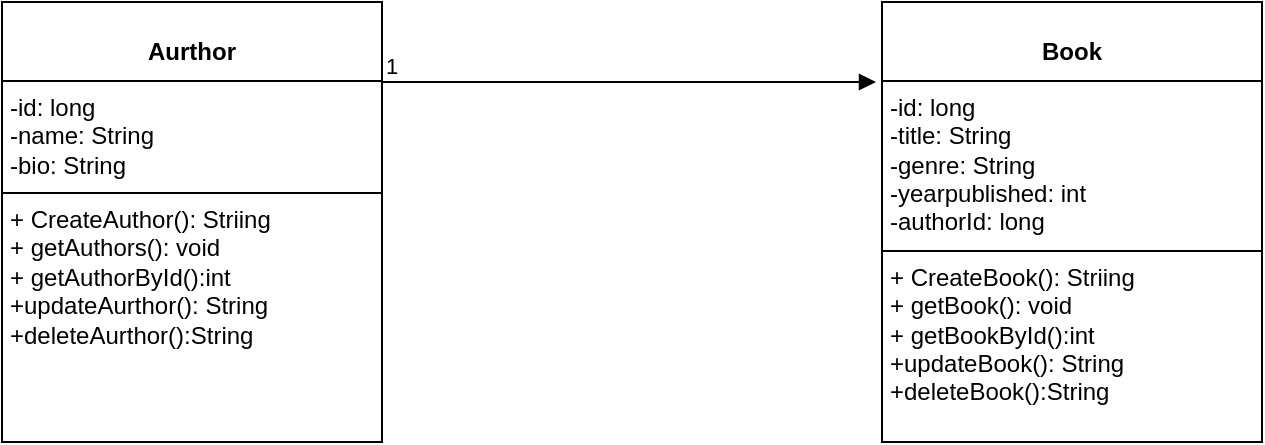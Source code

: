 <mxfile version="28.0.4">
  <diagram name="Page-1" id="DCHHxEWAqqzoIMsnU7jH">
    <mxGraphModel dx="1111" dy="563" grid="1" gridSize="10" guides="1" tooltips="1" connect="1" arrows="1" fold="1" page="1" pageScale="1" pageWidth="850" pageHeight="1100" math="0" shadow="0">
      <root>
        <mxCell id="0" />
        <mxCell id="1" parent="0" />
        <mxCell id="0L0h5aY-eXoXIan1Ehyk-1" value="&lt;p style=&quot;margin:0px;margin-top:4px;text-align:center;&quot;&gt;&lt;br&gt;&lt;b&gt;Aurthor&lt;/b&gt;&lt;/p&gt;&lt;hr size=&quot;1&quot; style=&quot;border-style:solid;&quot;&gt;&lt;p style=&quot;margin:0px;margin-left:4px;&quot;&gt;-id: long&lt;/p&gt;&lt;p style=&quot;margin:0px;margin-left:4px;&quot;&gt;-name: String&lt;/p&gt;&lt;p style=&quot;margin:0px;margin-left:4px;&quot;&gt;-bio: String&lt;/p&gt;&lt;hr size=&quot;1&quot; style=&quot;border-style:solid;&quot;&gt;&lt;p style=&quot;margin:0px;margin-left:4px;&quot;&gt;+ CreateAuthor(): Striing&lt;br&gt;+ getAuthors(): void&lt;/p&gt;&lt;p style=&quot;margin:0px;margin-left:4px;&quot;&gt;+ getAuthorById():int&lt;/p&gt;&lt;p style=&quot;margin:0px;margin-left:4px;&quot;&gt;+updateAurthor(): String&lt;/p&gt;&lt;p style=&quot;margin:0px;margin-left:4px;&quot;&gt;+deleteAurthor():String&lt;/p&gt;" style="verticalAlign=top;align=left;overflow=fill;html=1;whiteSpace=wrap;" vertex="1" parent="1">
          <mxGeometry x="50" y="60" width="190" height="220" as="geometry" />
        </mxCell>
        <mxCell id="0L0h5aY-eXoXIan1Ehyk-2" value="&lt;p style=&quot;margin:0px;margin-top:4px;text-align:center;&quot;&gt;&lt;br&gt;&lt;b&gt;Book&lt;/b&gt;&lt;/p&gt;&lt;hr size=&quot;1&quot; style=&quot;border-style:solid;&quot;&gt;&lt;p style=&quot;margin:0px;margin-left:4px;&quot;&gt;-id: long&lt;/p&gt;&lt;p style=&quot;margin:0px;margin-left:4px;&quot;&gt;-title: String&lt;/p&gt;&lt;p style=&quot;margin:0px;margin-left:4px;&quot;&gt;-genre: String&lt;/p&gt;&lt;p style=&quot;margin:0px;margin-left:4px;&quot;&gt;-yearpublished: int&lt;/p&gt;&lt;p style=&quot;margin:0px;margin-left:4px;&quot;&gt;-authorId: long&lt;/p&gt;&lt;hr size=&quot;1&quot; style=&quot;border-style:solid;&quot;&gt;&lt;p style=&quot;margin:0px;margin-left:4px;&quot;&gt;+ CreateBook(): Striing&lt;br&gt;+ getBook(): void&lt;/p&gt;&lt;p style=&quot;margin:0px;margin-left:4px;&quot;&gt;+ getBookById():int&lt;/p&gt;&lt;p style=&quot;margin:0px;margin-left:4px;&quot;&gt;+updateBook(): String&lt;/p&gt;&lt;p style=&quot;margin:0px;margin-left:4px;&quot;&gt;+deleteBook():String&lt;/p&gt;" style="verticalAlign=top;align=left;overflow=fill;html=1;whiteSpace=wrap;" vertex="1" parent="1">
          <mxGeometry x="490" y="60" width="190" height="220" as="geometry" />
        </mxCell>
        <mxCell id="0L0h5aY-eXoXIan1Ehyk-3" value="" style="endArrow=block;endFill=1;html=1;edgeStyle=orthogonalEdgeStyle;align=left;verticalAlign=top;rounded=0;" edge="1" parent="1">
          <mxGeometry x="-1" relative="1" as="geometry">
            <mxPoint x="240" y="100" as="sourcePoint" />
            <mxPoint x="487" y="100" as="targetPoint" />
          </mxGeometry>
        </mxCell>
        <mxCell id="0L0h5aY-eXoXIan1Ehyk-4" value="1" style="edgeLabel;resizable=0;html=1;align=left;verticalAlign=bottom;" connectable="0" vertex="1" parent="0L0h5aY-eXoXIan1Ehyk-3">
          <mxGeometry x="-1" relative="1" as="geometry" />
        </mxCell>
      </root>
    </mxGraphModel>
  </diagram>
</mxfile>
